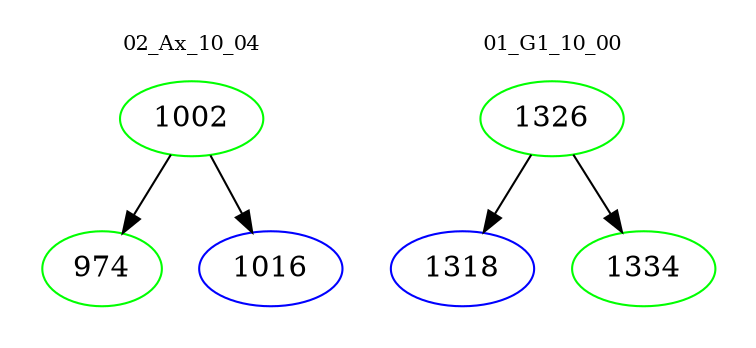 digraph{
subgraph cluster_0 {
color = white
label = "02_Ax_10_04";
fontsize=10;
T0_1002 [label="1002", color="green"]
T0_1002 -> T0_974 [color="black"]
T0_974 [label="974", color="green"]
T0_1002 -> T0_1016 [color="black"]
T0_1016 [label="1016", color="blue"]
}
subgraph cluster_1 {
color = white
label = "01_G1_10_00";
fontsize=10;
T1_1326 [label="1326", color="green"]
T1_1326 -> T1_1318 [color="black"]
T1_1318 [label="1318", color="blue"]
T1_1326 -> T1_1334 [color="black"]
T1_1334 [label="1334", color="green"]
}
}
